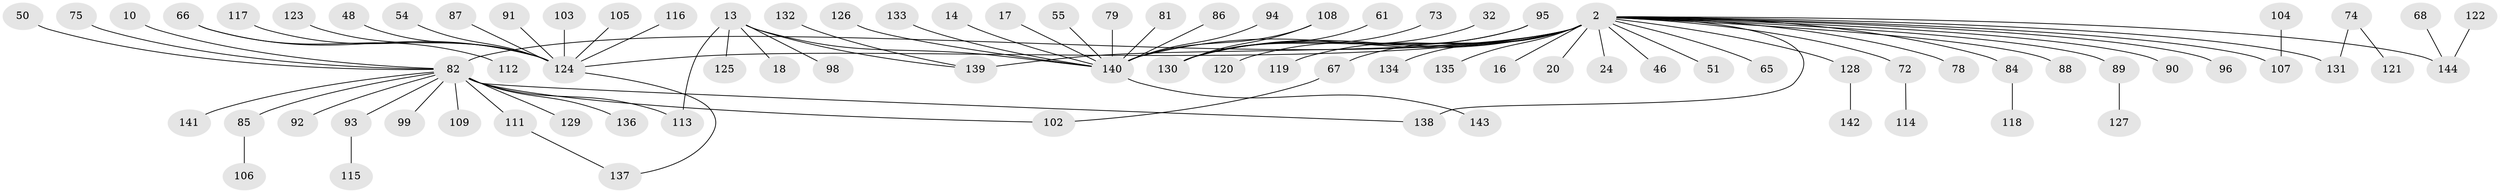 // original degree distribution, {2: 0.2361111111111111, 40: 0.006944444444444444, 7: 0.027777777777777776, 3: 0.09722222222222222, 4: 0.05555555555555555, 1: 0.5347222222222222, 10: 0.006944444444444444, 8: 0.006944444444444444, 5: 0.020833333333333332, 6: 0.006944444444444444}
// Generated by graph-tools (version 1.1) at 2025/50/03/04/25 21:50:12]
// undirected, 86 vertices, 91 edges
graph export_dot {
graph [start="1"]
  node [color=gray90,style=filled];
  2;
  10;
  13;
  14;
  16;
  17;
  18;
  20;
  24;
  32;
  46;
  48;
  50;
  51;
  54;
  55;
  61;
  65;
  66;
  67 [super="+62"];
  68;
  72;
  73;
  74;
  75;
  78;
  79;
  81;
  82 [super="+27+80+77"];
  84;
  85 [super="+30"];
  86;
  87;
  88;
  89 [super="+26"];
  90;
  91;
  92;
  93;
  94;
  95;
  96;
  98;
  99;
  102;
  103;
  104;
  105;
  106;
  107 [super="+58+76+97"];
  108 [super="+40"];
  109;
  111 [super="+7"];
  112;
  113 [super="+28"];
  114;
  115;
  116;
  117;
  118;
  119;
  120;
  121;
  122;
  123;
  124 [super="+57+83"];
  125;
  126;
  127;
  128 [super="+64"];
  129;
  130 [super="+23+31+42+70+34"];
  131 [super="+33"];
  132;
  133;
  134 [super="+1"];
  135;
  136;
  137;
  138 [super="+38"];
  139 [super="+4+100+101"];
  140 [super="+22+60+52+110"];
  141;
  142;
  143;
  144 [super="+59"];
  2 -- 16;
  2 -- 20;
  2 -- 24;
  2 -- 46;
  2 -- 51;
  2 -- 65;
  2 -- 72;
  2 -- 78;
  2 -- 84;
  2 -- 88;
  2 -- 90;
  2 -- 96;
  2 -- 119;
  2 -- 135;
  2 -- 138 [weight=2];
  2 -- 140 [weight=5];
  2 -- 131;
  2 -- 139 [weight=2];
  2 -- 89;
  2 -- 107;
  2 -- 134;
  2 -- 82 [weight=3];
  2 -- 130 [weight=4];
  2 -- 124 [weight=3];
  2 -- 144;
  2 -- 67;
  2 -- 128;
  10 -- 82;
  13 -- 18;
  13 -- 98;
  13 -- 113 [weight=2];
  13 -- 125;
  13 -- 140;
  13 -- 139;
  14 -- 140;
  17 -- 140;
  32 -- 130;
  48 -- 124;
  50 -- 82;
  54 -- 124;
  55 -- 140;
  61 -- 130;
  66 -- 112;
  66 -- 124;
  67 -- 102;
  68 -- 144;
  72 -- 114;
  73 -- 130;
  74 -- 121;
  74 -- 131;
  75 -- 82;
  79 -- 140;
  81 -- 140;
  82 -- 99;
  82 -- 113;
  82 -- 136;
  82 -- 141;
  82 -- 129;
  82 -- 102;
  82 -- 138;
  82 -- 109;
  82 -- 92;
  82 -- 93;
  82 -- 111;
  82 -- 85;
  84 -- 118;
  85 -- 106;
  86 -- 140;
  87 -- 124;
  89 -- 127;
  91 -- 124;
  93 -- 115;
  94 -- 140;
  95 -- 120;
  95 -- 130;
  103 -- 124;
  104 -- 107;
  105 -- 124;
  108 -- 130;
  108 -- 140;
  111 -- 137;
  116 -- 124;
  117 -- 124;
  122 -- 144;
  123 -- 124;
  124 -- 137;
  126 -- 140;
  128 -- 142;
  132 -- 139;
  133 -- 140;
  140 -- 143;
}
